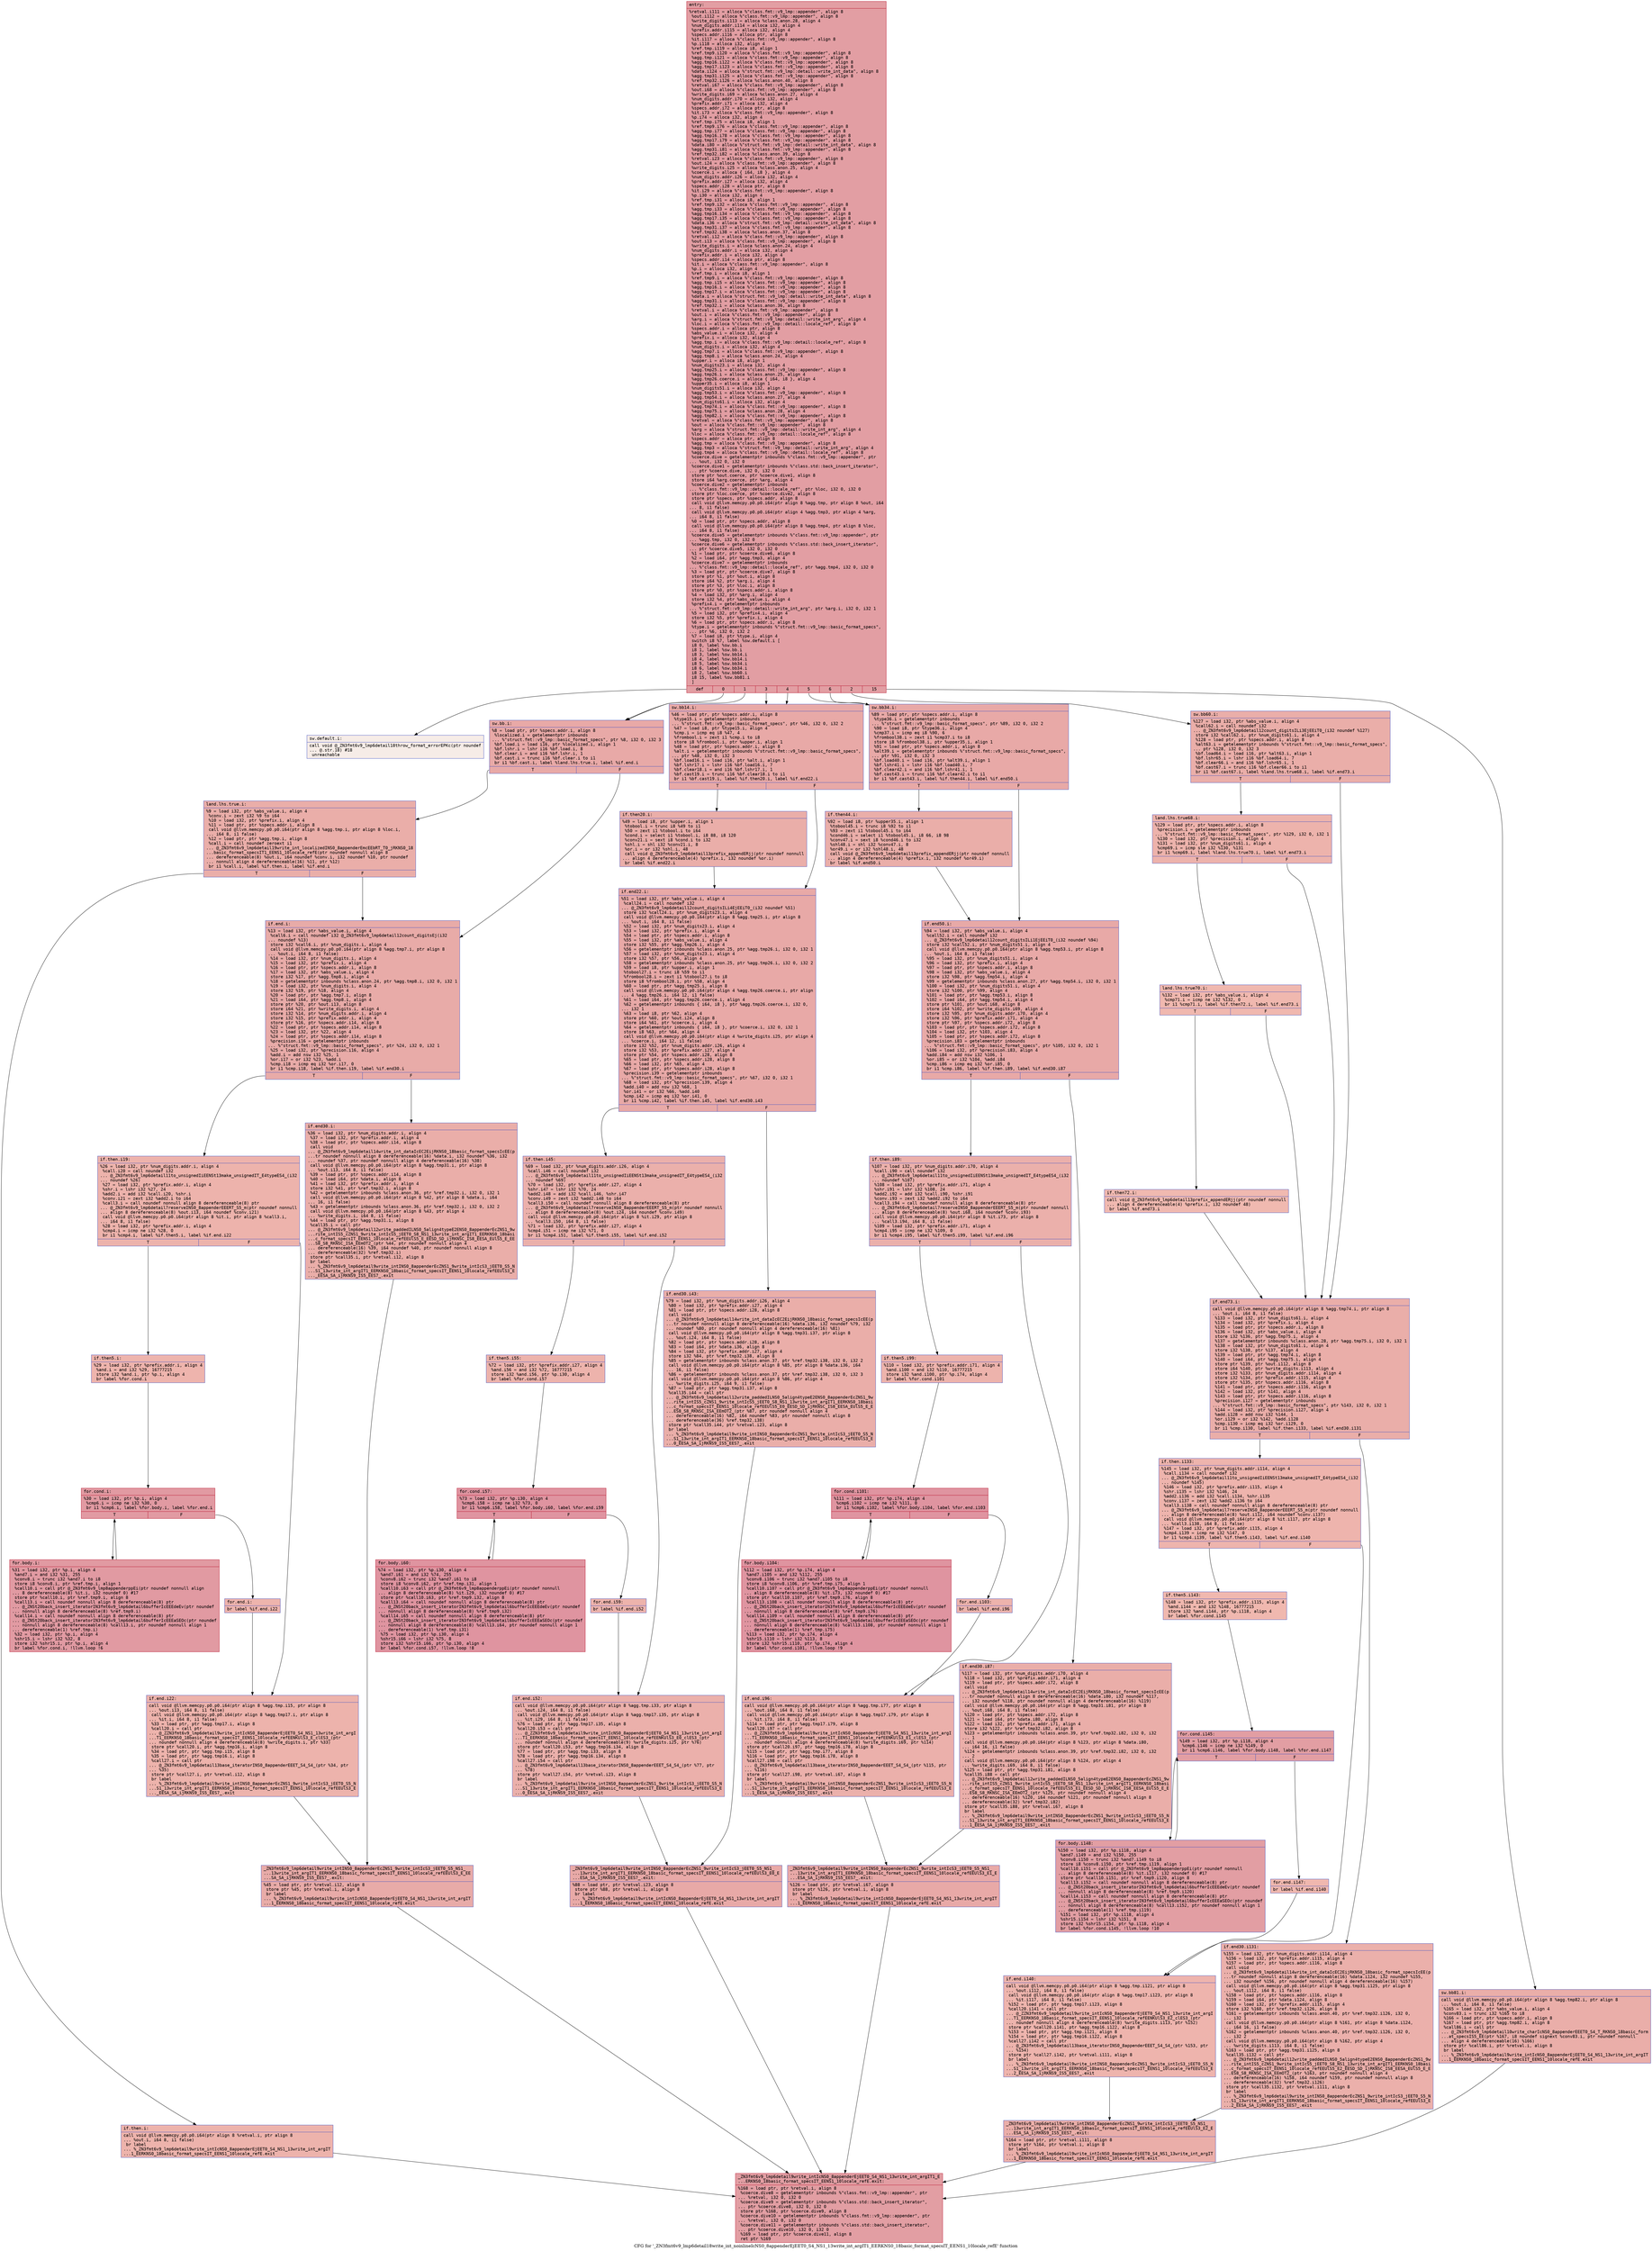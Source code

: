 digraph "CFG for '_ZN3fmt6v9_lmp6detail18write_int_noinlineIcNS0_8appenderEjEET0_S4_NS1_13write_int_argIT1_EERKNS0_18basic_format_specsIT_EENS1_10locale_refE' function" {
	label="CFG for '_ZN3fmt6v9_lmp6detail18write_int_noinlineIcNS0_8appenderEjEET0_S4_NS1_13write_int_argIT1_EERKNS0_18basic_format_specsIT_EENS1_10locale_refE' function";

	Node0x55fec30e3950 [shape=record,color="#b70d28ff", style=filled, fillcolor="#be242e70" fontname="Courier",label="{entry:\l|  %retval.i111 = alloca %\"class.fmt::v9_lmp::appender\", align 8\l  %out.i112 = alloca %\"class.fmt::v9_lmp::appender\", align 8\l  %write_digits.i113 = alloca %class.anon.28, align 4\l  %num_digits.addr.i114 = alloca i32, align 4\l  %prefix.addr.i115 = alloca i32, align 4\l  %specs.addr.i116 = alloca ptr, align 8\l  %it.i117 = alloca %\"class.fmt::v9_lmp::appender\", align 8\l  %p.i118 = alloca i32, align 4\l  %ref.tmp.i119 = alloca i8, align 1\l  %ref.tmp9.i120 = alloca %\"class.fmt::v9_lmp::appender\", align 8\l  %agg.tmp.i121 = alloca %\"class.fmt::v9_lmp::appender\", align 8\l  %agg.tmp16.i122 = alloca %\"class.fmt::v9_lmp::appender\", align 8\l  %agg.tmp17.i123 = alloca %\"class.fmt::v9_lmp::appender\", align 8\l  %data.i124 = alloca %\"struct.fmt::v9_lmp::detail::write_int_data\", align 8\l  %agg.tmp31.i125 = alloca %\"class.fmt::v9_lmp::appender\", align 8\l  %ref.tmp32.i126 = alloca %class.anon.40, align 8\l  %retval.i67 = alloca %\"class.fmt::v9_lmp::appender\", align 8\l  %out.i68 = alloca %\"class.fmt::v9_lmp::appender\", align 8\l  %write_digits.i69 = alloca %class.anon.27, align 4\l  %num_digits.addr.i70 = alloca i32, align 4\l  %prefix.addr.i71 = alloca i32, align 4\l  %specs.addr.i72 = alloca ptr, align 8\l  %it.i73 = alloca %\"class.fmt::v9_lmp::appender\", align 8\l  %p.i74 = alloca i32, align 4\l  %ref.tmp.i75 = alloca i8, align 1\l  %ref.tmp9.i76 = alloca %\"class.fmt::v9_lmp::appender\", align 8\l  %agg.tmp.i77 = alloca %\"class.fmt::v9_lmp::appender\", align 8\l  %agg.tmp16.i78 = alloca %\"class.fmt::v9_lmp::appender\", align 8\l  %agg.tmp17.i79 = alloca %\"class.fmt::v9_lmp::appender\", align 8\l  %data.i80 = alloca %\"struct.fmt::v9_lmp::detail::write_int_data\", align 8\l  %agg.tmp31.i81 = alloca %\"class.fmt::v9_lmp::appender\", align 8\l  %ref.tmp32.i82 = alloca %class.anon.39, align 8\l  %retval.i23 = alloca %\"class.fmt::v9_lmp::appender\", align 8\l  %out.i24 = alloca %\"class.fmt::v9_lmp::appender\", align 8\l  %write_digits.i25 = alloca %class.anon.25, align 4\l  %coerce.i = alloca \{ i64, i8 \}, align 4\l  %num_digits.addr.i26 = alloca i32, align 4\l  %prefix.addr.i27 = alloca i32, align 4\l  %specs.addr.i28 = alloca ptr, align 8\l  %it.i29 = alloca %\"class.fmt::v9_lmp::appender\", align 8\l  %p.i30 = alloca i32, align 4\l  %ref.tmp.i31 = alloca i8, align 1\l  %ref.tmp9.i32 = alloca %\"class.fmt::v9_lmp::appender\", align 8\l  %agg.tmp.i33 = alloca %\"class.fmt::v9_lmp::appender\", align 8\l  %agg.tmp16.i34 = alloca %\"class.fmt::v9_lmp::appender\", align 8\l  %agg.tmp17.i35 = alloca %\"class.fmt::v9_lmp::appender\", align 8\l  %data.i36 = alloca %\"struct.fmt::v9_lmp::detail::write_int_data\", align 8\l  %agg.tmp31.i37 = alloca %\"class.fmt::v9_lmp::appender\", align 8\l  %ref.tmp32.i38 = alloca %class.anon.37, align 8\l  %retval.i12 = alloca %\"class.fmt::v9_lmp::appender\", align 8\l  %out.i13 = alloca %\"class.fmt::v9_lmp::appender\", align 8\l  %write_digits.i = alloca %class.anon.24, align 4\l  %num_digits.addr.i = alloca i32, align 4\l  %prefix.addr.i = alloca i32, align 4\l  %specs.addr.i14 = alloca ptr, align 8\l  %it.i = alloca %\"class.fmt::v9_lmp::appender\", align 8\l  %p.i = alloca i32, align 4\l  %ref.tmp.i = alloca i8, align 1\l  %ref.tmp9.i = alloca %\"class.fmt::v9_lmp::appender\", align 8\l  %agg.tmp.i15 = alloca %\"class.fmt::v9_lmp::appender\", align 8\l  %agg.tmp16.i = alloca %\"class.fmt::v9_lmp::appender\", align 8\l  %agg.tmp17.i = alloca %\"class.fmt::v9_lmp::appender\", align 8\l  %data.i = alloca %\"struct.fmt::v9_lmp::detail::write_int_data\", align 8\l  %agg.tmp31.i = alloca %\"class.fmt::v9_lmp::appender\", align 8\l  %ref.tmp32.i = alloca %class.anon.36, align 8\l  %retval.i = alloca %\"class.fmt::v9_lmp::appender\", align 8\l  %out.i = alloca %\"class.fmt::v9_lmp::appender\", align 8\l  %arg.i = alloca %\"struct.fmt::v9_lmp::detail::write_int_arg\", align 4\l  %loc.i = alloca %\"class.fmt::v9_lmp::detail::locale_ref\", align 8\l  %specs.addr.i = alloca ptr, align 8\l  %abs_value.i = alloca i32, align 4\l  %prefix.i = alloca i32, align 4\l  %agg.tmp.i = alloca %\"class.fmt::v9_lmp::detail::locale_ref\", align 8\l  %num_digits.i = alloca i32, align 4\l  %agg.tmp7.i = alloca %\"class.fmt::v9_lmp::appender\", align 8\l  %agg.tmp8.i = alloca %class.anon.24, align 4\l  %upper.i = alloca i8, align 1\l  %num_digits23.i = alloca i32, align 4\l  %agg.tmp25.i = alloca %\"class.fmt::v9_lmp::appender\", align 8\l  %agg.tmp26.i = alloca %class.anon.25, align 4\l  %agg.tmp26.coerce.i = alloca \{ i64, i8 \}, align 4\l  %upper35.i = alloca i8, align 1\l  %num_digits51.i = alloca i32, align 4\l  %agg.tmp53.i = alloca %\"class.fmt::v9_lmp::appender\", align 8\l  %agg.tmp54.i = alloca %class.anon.27, align 4\l  %num_digits61.i = alloca i32, align 4\l  %agg.tmp74.i = alloca %\"class.fmt::v9_lmp::appender\", align 8\l  %agg.tmp75.i = alloca %class.anon.28, align 4\l  %agg.tmp82.i = alloca %\"class.fmt::v9_lmp::appender\", align 8\l  %retval = alloca %\"class.fmt::v9_lmp::appender\", align 8\l  %out = alloca %\"class.fmt::v9_lmp::appender\", align 8\l  %arg = alloca %\"struct.fmt::v9_lmp::detail::write_int_arg\", align 4\l  %loc = alloca %\"class.fmt::v9_lmp::detail::locale_ref\", align 8\l  %specs.addr = alloca ptr, align 8\l  %agg.tmp = alloca %\"class.fmt::v9_lmp::appender\", align 8\l  %agg.tmp3 = alloca %\"struct.fmt::v9_lmp::detail::write_int_arg\", align 4\l  %agg.tmp4 = alloca %\"class.fmt::v9_lmp::detail::locale_ref\", align 8\l  %coerce.dive = getelementptr inbounds %\"class.fmt::v9_lmp::appender\", ptr\l... %out, i32 0, i32 0\l  %coerce.dive1 = getelementptr inbounds %\"class.std::back_insert_iterator\",\l... ptr %coerce.dive, i32 0, i32 0\l  store ptr %out.coerce, ptr %coerce.dive1, align 8\l  store i64 %arg.coerce, ptr %arg, align 4\l  %coerce.dive2 = getelementptr inbounds\l... %\"class.fmt::v9_lmp::detail::locale_ref\", ptr %loc, i32 0, i32 0\l  store ptr %loc.coerce, ptr %coerce.dive2, align 8\l  store ptr %specs, ptr %specs.addr, align 8\l  call void @llvm.memcpy.p0.p0.i64(ptr align 8 %agg.tmp, ptr align 8 %out, i64\l... 8, i1 false)\l  call void @llvm.memcpy.p0.p0.i64(ptr align 4 %agg.tmp3, ptr align 4 %arg,\l... i64 8, i1 false)\l  %0 = load ptr, ptr %specs.addr, align 8\l  call void @llvm.memcpy.p0.p0.i64(ptr align 8 %agg.tmp4, ptr align 8 %loc,\l... i64 8, i1 false)\l  %coerce.dive5 = getelementptr inbounds %\"class.fmt::v9_lmp::appender\", ptr\l... %agg.tmp, i32 0, i32 0\l  %coerce.dive6 = getelementptr inbounds %\"class.std::back_insert_iterator\",\l... ptr %coerce.dive5, i32 0, i32 0\l  %1 = load ptr, ptr %coerce.dive6, align 8\l  %2 = load i64, ptr %agg.tmp3, align 4\l  %coerce.dive7 = getelementptr inbounds\l... %\"class.fmt::v9_lmp::detail::locale_ref\", ptr %agg.tmp4, i32 0, i32 0\l  %3 = load ptr, ptr %coerce.dive7, align 8\l  store ptr %1, ptr %out.i, align 8\l  store i64 %2, ptr %arg.i, align 4\l  store ptr %3, ptr %loc.i, align 8\l  store ptr %0, ptr %specs.addr.i, align 8\l  %4 = load i32, ptr %arg.i, align 4\l  store i32 %4, ptr %abs_value.i, align 4\l  %prefix4.i = getelementptr inbounds\l... %\"struct.fmt::v9_lmp::detail::write_int_arg\", ptr %arg.i, i32 0, i32 1\l  %5 = load i32, ptr %prefix4.i, align 4\l  store i32 %5, ptr %prefix.i, align 4\l  %6 = load ptr, ptr %specs.addr.i, align 8\l  %type.i = getelementptr inbounds %\"struct.fmt::v9_lmp::basic_format_specs\",\l... ptr %6, i32 0, i32 2\l  %7 = load i8, ptr %type.i, align 4\l  switch i8 %7, label %sw.default.i [\l    i8 0, label %sw.bb.i\l    i8 1, label %sw.bb.i\l    i8 3, label %sw.bb14.i\l    i8 4, label %sw.bb14.i\l    i8 5, label %sw.bb34.i\l    i8 6, label %sw.bb34.i\l    i8 2, label %sw.bb60.i\l    i8 15, label %sw.bb81.i\l  ]\l|{<s0>def|<s1>0|<s2>1|<s3>3|<s4>4|<s5>5|<s6>6|<s7>2|<s8>15}}"];
	Node0x55fec30e3950:s0 -> Node0x55fec30e99a0[tooltip="entry -> sw.default.i\nProbability 0.00%" ];
	Node0x55fec30e3950:s1 -> Node0x55fec30e9a20[tooltip="entry -> sw.bb.i\nProbability 25.00%" ];
	Node0x55fec30e3950:s2 -> Node0x55fec30e9a20[tooltip="entry -> sw.bb.i\nProbability 25.00%" ];
	Node0x55fec30e3950:s3 -> Node0x55fec30e9a70[tooltip="entry -> sw.bb14.i\nProbability 25.00%" ];
	Node0x55fec30e3950:s4 -> Node0x55fec30e9a70[tooltip="entry -> sw.bb14.i\nProbability 25.00%" ];
	Node0x55fec30e3950:s5 -> Node0x55fec30e9af0[tooltip="entry -> sw.bb34.i\nProbability 25.00%" ];
	Node0x55fec30e3950:s6 -> Node0x55fec30e9af0[tooltip="entry -> sw.bb34.i\nProbability 25.00%" ];
	Node0x55fec30e3950:s7 -> Node0x55fec30e9bd0[tooltip="entry -> sw.bb60.i\nProbability 12.50%" ];
	Node0x55fec30e3950:s8 -> Node0x55fec30e9cb0[tooltip="entry -> sw.bb81.i\nProbability 12.50%" ];
	Node0x55fec30e9a20 [shape=record,color="#3d50c3ff", style=filled, fillcolor="#ca3b3770" fontname="Courier",label="{sw.bb.i:\l|  %8 = load ptr, ptr %specs.addr.i, align 8\l  %localized.i = getelementptr inbounds\l... %\"struct.fmt::v9_lmp::basic_format_specs\", ptr %8, i32 0, i32 3\l  %bf.load.i = load i16, ptr %localized.i, align 1\l  %bf.lshr.i = lshr i16 %bf.load.i, 8\l  %bf.clear.i = and i16 %bf.lshr.i, 1\l  %bf.cast.i = trunc i16 %bf.clear.i to i1\l  br i1 %bf.cast.i, label %land.lhs.true.i, label %if.end.i\l|{<s0>T|<s1>F}}"];
	Node0x55fec30e9a20:s0 -> Node0x55fec30ea4b0[tooltip="sw.bb.i -> land.lhs.true.i\nProbability 50.00%" ];
	Node0x55fec30e9a20:s1 -> Node0x55fec30ea530[tooltip="sw.bb.i -> if.end.i\nProbability 50.00%" ];
	Node0x55fec30ea4b0 [shape=record,color="#3d50c3ff", style=filled, fillcolor="#d0473d70" fontname="Courier",label="{land.lhs.true.i:\l|  %9 = load i32, ptr %abs_value.i, align 4\l  %conv.i = zext i32 %9 to i64\l  %10 = load i32, ptr %prefix.i, align 4\l  %11 = load ptr, ptr %specs.addr.i, align 8\l  call void @llvm.memcpy.p0.p0.i64(ptr align 8 %agg.tmp.i, ptr align 8 %loc.i,\l... i64 8, i1 false)\l  %12 = load ptr, ptr %agg.tmp.i, align 8\l  %call.i = call noundef zeroext i1\l... @_ZN3fmt6v9_lmp6detail19write_int_localizedINS0_8appenderEmcEEbRT_T0_jRKNS0_18\l...basic_format_specsIT1_EENS1_10locale_refE(ptr noundef nonnull align 8\l... dereferenceable(8) %out.i, i64 noundef %conv.i, i32 noundef %10, ptr noundef\l... nonnull align 4 dereferenceable(16) %11, ptr %12)\l  br i1 %call.i, label %if.then.i, label %if.end.i\l|{<s0>T|<s1>F}}"];
	Node0x55fec30ea4b0:s0 -> Node0x55fec30eae30[tooltip="land.lhs.true.i -> if.then.i\nProbability 50.00%" ];
	Node0x55fec30ea4b0:s1 -> Node0x55fec30ea530[tooltip="land.lhs.true.i -> if.end.i\nProbability 50.00%" ];
	Node0x55fec30eae30 [shape=record,color="#3d50c3ff", style=filled, fillcolor="#d6524470" fontname="Courier",label="{if.then.i:\l|  call void @llvm.memcpy.p0.p0.i64(ptr align 8 %retval.i, ptr align 8\l... %out.i, i64 8, i1 false)\l  br label\l... %_ZN3fmt6v9_lmp6detail9write_intIcNS0_8appenderEjEET0_S4_NS1_13write_int_argIT\l...1_EERKNS0_18basic_format_specsIT_EENS1_10locale_refE.exit\l}"];
	Node0x55fec30eae30 -> Node0x55fec30eb1c0[tooltip="if.then.i -> _ZN3fmt6v9_lmp6detail9write_intIcNS0_8appenderEjEET0_S4_NS1_13write_int_argIT1_EERKNS0_18basic_format_specsIT_EENS1_10locale_refE.exit\nProbability 100.00%" ];
	Node0x55fec30ea530 [shape=record,color="#3d50c3ff", style=filled, fillcolor="#cc403a70" fontname="Courier",label="{if.end.i:\l|  %13 = load i32, ptr %abs_value.i, align 4\l  %call6.i = call noundef i32 @_ZN3fmt6v9_lmp6detail12count_digitsEj(i32\l... noundef %13)\l  store i32 %call6.i, ptr %num_digits.i, align 4\l  call void @llvm.memcpy.p0.p0.i64(ptr align 8 %agg.tmp7.i, ptr align 8\l... %out.i, i64 8, i1 false)\l  %14 = load i32, ptr %num_digits.i, align 4\l  %15 = load i32, ptr %prefix.i, align 4\l  %16 = load ptr, ptr %specs.addr.i, align 8\l  %17 = load i32, ptr %abs_value.i, align 4\l  store i32 %17, ptr %agg.tmp8.i, align 4\l  %18 = getelementptr inbounds %class.anon.24, ptr %agg.tmp8.i, i32 0, i32 1\l  %19 = load i32, ptr %num_digits.i, align 4\l  store i32 %19, ptr %18, align 4\l  %20 = load ptr, ptr %agg.tmp7.i, align 8\l  %21 = load i64, ptr %agg.tmp8.i, align 4\l  store ptr %20, ptr %out.i13, align 8\l  store i64 %21, ptr %write_digits.i, align 4\l  store i32 %14, ptr %num_digits.addr.i, align 4\l  store i32 %15, ptr %prefix.addr.i, align 4\l  store ptr %16, ptr %specs.addr.i14, align 8\l  %22 = load ptr, ptr %specs.addr.i14, align 8\l  %23 = load i32, ptr %22, align 4\l  %24 = load ptr, ptr %specs.addr.i14, align 8\l  %precision.i16 = getelementptr inbounds\l... %\"struct.fmt::v9_lmp::basic_format_specs\", ptr %24, i32 0, i32 1\l  %25 = load i32, ptr %precision.i16, align 4\l  %add.i = add nsw i32 %25, 1\l  %or.i17 = or i32 %23, %add.i\l  %cmp.i18 = icmp eq i32 %or.i17, 0\l  br i1 %cmp.i18, label %if.then.i19, label %if.end30.i\l|{<s0>T|<s1>F}}"];
	Node0x55fec30ea530:s0 -> Node0x55fec30ec350[tooltip="if.end.i -> if.then.i19\nProbability 37.50%" ];
	Node0x55fec30ea530:s1 -> Node0x55fec30ec3a0[tooltip="if.end.i -> if.end30.i\nProbability 62.50%" ];
	Node0x55fec30ec350 [shape=record,color="#3d50c3ff", style=filled, fillcolor="#d6524470" fontname="Courier",label="{if.then.i19:\l|  %26 = load i32, ptr %num_digits.addr.i, align 4\l  %call.i20 = call noundef i32\l... @_ZN3fmt6v9_lmp6detail11to_unsignedIiEENSt13make_unsignedIT_E4typeES4_(i32\l... noundef %26)\l  %27 = load i32, ptr %prefix.addr.i, align 4\l  %shr.i = lshr i32 %27, 24\l  %add2.i = add i32 %call.i20, %shr.i\l  %conv.i21 = zext i32 %add2.i to i64\l  %call3.i = call noundef nonnull align 8 dereferenceable(8) ptr\l... @_ZN3fmt6v9_lmp6detail7reserveINS0_8appenderEEERT_S5_m(ptr noundef nonnull\l... align 8 dereferenceable(8) %out.i13, i64 noundef %conv.i21)\l  call void @llvm.memcpy.p0.p0.i64(ptr align 8 %it.i, ptr align 8 %call3.i,\l... i64 8, i1 false)\l  %28 = load i32, ptr %prefix.addr.i, align 4\l  %cmp4.i = icmp ne i32 %28, 0\l  br i1 %cmp4.i, label %if.then5.i, label %if.end.i22\l|{<s0>T|<s1>F}}"];
	Node0x55fec30ec350:s0 -> Node0x55fec30ecdb0[tooltip="if.then.i19 -> if.then5.i\nProbability 62.50%" ];
	Node0x55fec30ec350:s1 -> Node0x55fec30ece00[tooltip="if.then.i19 -> if.end.i22\nProbability 37.50%" ];
	Node0x55fec30ecdb0 [shape=record,color="#3d50c3ff", style=filled, fillcolor="#d8564670" fontname="Courier",label="{if.then5.i:\l|  %29 = load i32, ptr %prefix.addr.i, align 4\l  %and.i = and i32 %29, 16777215\l  store i32 %and.i, ptr %p.i, align 4\l  br label %for.cond.i\l}"];
	Node0x55fec30ecdb0 -> Node0x55fec30ed140[tooltip="if.then5.i -> for.cond.i\nProbability 100.00%" ];
	Node0x55fec30ed140 [shape=record,color="#b70d28ff", style=filled, fillcolor="#bb1b2c70" fontname="Courier",label="{for.cond.i:\l|  %30 = load i32, ptr %p.i, align 4\l  %cmp6.i = icmp ne i32 %30, 0\l  br i1 %cmp6.i, label %for.body.i, label %for.end.i\l|{<s0>T|<s1>F}}"];
	Node0x55fec30ed140:s0 -> Node0x55fec30ed360[tooltip="for.cond.i -> for.body.i\nProbability 96.88%" ];
	Node0x55fec30ed140:s1 -> Node0x55fec30ed3e0[tooltip="for.cond.i -> for.end.i\nProbability 3.12%" ];
	Node0x55fec30ed360 [shape=record,color="#b70d28ff", style=filled, fillcolor="#bb1b2c70" fontname="Courier",label="{for.body.i:\l|  %31 = load i32, ptr %p.i, align 4\l  %and7.i = and i32 %31, 255\l  %conv8.i = trunc i32 %and7.i to i8\l  store i8 %conv8.i, ptr %ref.tmp.i, align 1\l  %call10.i = call ptr @_ZN3fmt6v9_lmp8appenderppEi(ptr noundef nonnull align\l... 8 dereferenceable(8) %it.i, i32 noundef 0) #17\l  store ptr %call10.i, ptr %ref.tmp9.i, align 8\l  %call13.i = call noundef nonnull align 8 dereferenceable(8) ptr\l... @_ZNSt20back_insert_iteratorIN3fmt6v9_lmp6detail6bufferIcEEEdeEv(ptr noundef\l... nonnull align 8 dereferenceable(8) %ref.tmp9.i)\l  %call14.i = call noundef nonnull align 8 dereferenceable(8) ptr\l... @_ZNSt20back_insert_iteratorIN3fmt6v9_lmp6detail6bufferIcEEEaSEOc(ptr noundef\l... nonnull align 8 dereferenceable(8) %call13.i, ptr noundef nonnull align 1\l... dereferenceable(1) %ref.tmp.i)\l  %32 = load i32, ptr %p.i, align 4\l  %shr15.i = lshr i32 %32, 8\l  store i32 %shr15.i, ptr %p.i, align 4\l  br label %for.cond.i, !llvm.loop !6\l}"];
	Node0x55fec30ed360 -> Node0x55fec30ed140[tooltip="for.body.i -> for.cond.i\nProbability 100.00%" ];
	Node0x55fec30ed3e0 [shape=record,color="#3d50c3ff", style=filled, fillcolor="#d8564670" fontname="Courier",label="{for.end.i:\l|  br label %if.end.i22\l}"];
	Node0x55fec30ed3e0 -> Node0x55fec30ece00[tooltip="for.end.i -> if.end.i22\nProbability 100.00%" ];
	Node0x55fec30ece00 [shape=record,color="#3d50c3ff", style=filled, fillcolor="#d6524470" fontname="Courier",label="{if.end.i22:\l|  call void @llvm.memcpy.p0.p0.i64(ptr align 8 %agg.tmp.i15, ptr align 8\l... %out.i13, i64 8, i1 false)\l  call void @llvm.memcpy.p0.p0.i64(ptr align 8 %agg.tmp17.i, ptr align 8\l... %it.i, i64 8, i1 false)\l  %33 = load ptr, ptr %agg.tmp17.i, align 8\l  %call20.i = call ptr\l... @_ZZN3fmt6v9_lmp6detail9write_intIcNS0_8appenderEjEET0_S4_NS1_13write_int_argI\l...T1_EERKNS0_18basic_format_specsIT_EENS1_10locale_refEENKUlS3_E_clES3_(ptr\l... noundef nonnull align 4 dereferenceable(8) %write_digits.i, ptr %33)\l  store ptr %call20.i, ptr %agg.tmp16.i, align 8\l  %34 = load ptr, ptr %agg.tmp.i15, align 8\l  %35 = load ptr, ptr %agg.tmp16.i, align 8\l  %call27.i = call ptr\l... @_ZN3fmt6v9_lmp6detail13base_iteratorINS0_8appenderEEET_S4_S4_(ptr %34, ptr\l... %35)\l  store ptr %call27.i, ptr %retval.i12, align 8\l  br label\l... %_ZN3fmt6v9_lmp6detail9write_intINS0_8appenderEcZNS1_9write_intIcS3_jEET0_S5_N\l...S1_13write_int_argIT1_EERKNS0_18basic_format_specsIT_EENS1_10locale_refEEUlS3_E\l..._EESA_SA_ijRKNS9_IS5_EES7_.exit\l}"];
	Node0x55fec30ece00 -> Node0x55fec30ee700[tooltip="if.end.i22 -> _ZN3fmt6v9_lmp6detail9write_intINS0_8appenderEcZNS1_9write_intIcS3_jEET0_S5_NS1_13write_int_argIT1_EERKNS0_18basic_format_specsIT_EENS1_10locale_refEEUlS3_E_EESA_SA_ijRKNS9_IS5_EES7_.exit\nProbability 100.00%" ];
	Node0x55fec30ec3a0 [shape=record,color="#3d50c3ff", style=filled, fillcolor="#d0473d70" fontname="Courier",label="{if.end30.i:\l|  %36 = load i32, ptr %num_digits.addr.i, align 4\l  %37 = load i32, ptr %prefix.addr.i, align 4\l  %38 = load ptr, ptr %specs.addr.i14, align 8\l  call void\l... @_ZN3fmt6v9_lmp6detail14write_int_dataIcEC2EijRKNS0_18basic_format_specsIcEE(p\l...tr noundef nonnull align 8 dereferenceable(16) %data.i, i32 noundef %36, i32\l... noundef %37, ptr noundef nonnull align 4 dereferenceable(16) %38)\l  call void @llvm.memcpy.p0.p0.i64(ptr align 8 %agg.tmp31.i, ptr align 8\l... %out.i13, i64 8, i1 false)\l  %39 = load ptr, ptr %specs.addr.i14, align 8\l  %40 = load i64, ptr %data.i, align 8\l  %41 = load i32, ptr %prefix.addr.i, align 4\l  store i32 %41, ptr %ref.tmp32.i, align 8\l  %42 = getelementptr inbounds %class.anon.36, ptr %ref.tmp32.i, i32 0, i32 1\l  call void @llvm.memcpy.p0.p0.i64(ptr align 8 %42, ptr align 8 %data.i, i64\l... 16, i1 false)\l  %43 = getelementptr inbounds %class.anon.36, ptr %ref.tmp32.i, i32 0, i32 2\l  call void @llvm.memcpy.p0.p0.i64(ptr align 8 %43, ptr align 4\l... %write_digits.i, i64 8, i1 false)\l  %44 = load ptr, ptr %agg.tmp31.i, align 8\l  %call35.i = call ptr\l... @_ZN3fmt6v9_lmp6detail12write_paddedILNS0_5align4typeE2ENS0_8appenderEcZNS1_9w\l...rite_intIS5_cZNS1_9write_intIcS5_jEET0_S8_NS1_13write_int_argIT1_EERKNS0_18basi\l...c_format_specsIT_EENS1_10locale_refEEUlS5_E_EESD_SD_ijRKNSC_IS8_EESA_EUlS5_E_EE\l...S8_S8_RKNSC_ISA_EEmOT2_(ptr %44, ptr noundef nonnull align 4\l... dereferenceable(16) %39, i64 noundef %40, ptr noundef nonnull align 8\l... dereferenceable(32) %ref.tmp32.i)\l  store ptr %call35.i, ptr %retval.i12, align 8\l  br label\l... %_ZN3fmt6v9_lmp6detail9write_intINS0_8appenderEcZNS1_9write_intIcS3_jEET0_S5_N\l...S1_13write_int_argIT1_EERKNS0_18basic_format_specsIT_EENS1_10locale_refEEUlS3_E\l..._EESA_SA_ijRKNS9_IS5_EES7_.exit\l}"];
	Node0x55fec30ec3a0 -> Node0x55fec30ee700[tooltip="if.end30.i -> _ZN3fmt6v9_lmp6detail9write_intINS0_8appenderEcZNS1_9write_intIcS3_jEET0_S5_NS1_13write_int_argIT1_EERKNS0_18basic_format_specsIT_EENS1_10locale_refEEUlS3_E_EESA_SA_ijRKNS9_IS5_EES7_.exit\nProbability 100.00%" ];
	Node0x55fec30ee700 [shape=record,color="#3d50c3ff", style=filled, fillcolor="#cc403a70" fontname="Courier",label="{_ZN3fmt6v9_lmp6detail9write_intINS0_8appenderEcZNS1_9write_intIcS3_jEET0_S5_NS1_\l...13write_int_argIT1_EERKNS0_18basic_format_specsIT_EENS1_10locale_refEEUlS3_E_EE\l...SA_SA_ijRKNS9_IS5_EES7_.exit:\l|  %45 = load ptr, ptr %retval.i12, align 8\l  store ptr %45, ptr %retval.i, align 8\l  br label\l... %_ZN3fmt6v9_lmp6detail9write_intIcNS0_8appenderEjEET0_S4_NS1_13write_int_argIT\l...1_EERKNS0_18basic_format_specsIT_EENS1_10locale_refE.exit\l}"];
	Node0x55fec30ee700 -> Node0x55fec30eb1c0[tooltip="_ZN3fmt6v9_lmp6detail9write_intINS0_8appenderEcZNS1_9write_intIcS3_jEET0_S5_NS1_13write_int_argIT1_EERKNS0_18basic_format_specsIT_EENS1_10locale_refEEUlS3_E_EESA_SA_ijRKNS9_IS5_EES7_.exit -> _ZN3fmt6v9_lmp6detail9write_intIcNS0_8appenderEjEET0_S4_NS1_13write_int_argIT1_EERKNS0_18basic_format_specsIT_EENS1_10locale_refE.exit\nProbability 100.00%" ];
	Node0x55fec30e9a70 [shape=record,color="#3d50c3ff", style=filled, fillcolor="#ca3b3770" fontname="Courier",label="{sw.bb14.i:\l|  %46 = load ptr, ptr %specs.addr.i, align 8\l  %type15.i = getelementptr inbounds\l... %\"struct.fmt::v9_lmp::basic_format_specs\", ptr %46, i32 0, i32 2\l  %47 = load i8, ptr %type15.i, align 4\l  %cmp.i = icmp eq i8 %47, 4\l  %frombool.i = zext i1 %cmp.i to i8\l  store i8 %frombool.i, ptr %upper.i, align 1\l  %48 = load ptr, ptr %specs.addr.i, align 8\l  %alt.i = getelementptr inbounds %\"struct.fmt::v9_lmp::basic_format_specs\",\l... ptr %48, i32 0, i32 3\l  %bf.load16.i = load i16, ptr %alt.i, align 1\l  %bf.lshr17.i = lshr i16 %bf.load16.i, 7\l  %bf.clear18.i = and i16 %bf.lshr17.i, 1\l  %bf.cast19.i = trunc i16 %bf.clear18.i to i1\l  br i1 %bf.cast19.i, label %if.then20.i, label %if.end22.i\l|{<s0>T|<s1>F}}"];
	Node0x55fec30e9a70:s0 -> Node0x55fec30f15e0[tooltip="sw.bb14.i -> if.then20.i\nProbability 50.00%" ];
	Node0x55fec30e9a70:s1 -> Node0x55fec30f1660[tooltip="sw.bb14.i -> if.end22.i\nProbability 50.00%" ];
	Node0x55fec30f15e0 [shape=record,color="#3d50c3ff", style=filled, fillcolor="#d0473d70" fontname="Courier",label="{if.then20.i:\l|  %49 = load i8, ptr %upper.i, align 1\l  %tobool.i = trunc i8 %49 to i1\l  %50 = zext i1 %tobool.i to i64\l  %cond.i = select i1 %tobool.i, i8 88, i8 120\l  %conv21.i = sext i8 %cond.i to i32\l  %shl.i = shl i32 %conv21.i, 8\l  %or.i = or i32 %shl.i, 48\l  call void @_ZN3fmt6v9_lmp6detail13prefix_appendERjj(ptr noundef nonnull\l... align 4 dereferenceable(4) %prefix.i, i32 noundef %or.i)\l  br label %if.end22.i\l}"];
	Node0x55fec30f15e0 -> Node0x55fec30f1660[tooltip="if.then20.i -> if.end22.i\nProbability 100.00%" ];
	Node0x55fec30f1660 [shape=record,color="#3d50c3ff", style=filled, fillcolor="#ca3b3770" fontname="Courier",label="{if.end22.i:\l|  %51 = load i32, ptr %abs_value.i, align 4\l  %call24.i = call noundef i32\l... @_ZN3fmt6v9_lmp6detail12count_digitsILi4EjEEiT0_(i32 noundef %51)\l  store i32 %call24.i, ptr %num_digits23.i, align 4\l  call void @llvm.memcpy.p0.p0.i64(ptr align 8 %agg.tmp25.i, ptr align 8\l... %out.i, i64 8, i1 false)\l  %52 = load i32, ptr %num_digits23.i, align 4\l  %53 = load i32, ptr %prefix.i, align 4\l  %54 = load ptr, ptr %specs.addr.i, align 8\l  %55 = load i32, ptr %abs_value.i, align 4\l  store i32 %55, ptr %agg.tmp26.i, align 4\l  %56 = getelementptr inbounds %class.anon.25, ptr %agg.tmp26.i, i32 0, i32 1\l  %57 = load i32, ptr %num_digits23.i, align 4\l  store i32 %57, ptr %56, align 4\l  %58 = getelementptr inbounds %class.anon.25, ptr %agg.tmp26.i, i32 0, i32 2\l  %59 = load i8, ptr %upper.i, align 1\l  %tobool27.i = trunc i8 %59 to i1\l  %frombool28.i = zext i1 %tobool27.i to i8\l  store i8 %frombool28.i, ptr %58, align 4\l  %60 = load ptr, ptr %agg.tmp25.i, align 8\l  call void @llvm.memcpy.p0.p0.i64(ptr align 4 %agg.tmp26.coerce.i, ptr align\l... 4 %agg.tmp26.i, i64 12, i1 false)\l  %61 = load i64, ptr %agg.tmp26.coerce.i, align 4\l  %62 = getelementptr inbounds \{ i64, i8 \}, ptr %agg.tmp26.coerce.i, i32 0,\l... i32 1\l  %63 = load i8, ptr %62, align 4\l  store ptr %60, ptr %out.i24, align 8\l  store i64 %61, ptr %coerce.i, align 4\l  %64 = getelementptr inbounds \{ i64, i8 \}, ptr %coerce.i, i32 0, i32 1\l  store i8 %63, ptr %64, align 4\l  call void @llvm.memcpy.p0.p0.i64(ptr align 4 %write_digits.i25, ptr align 4\l... %coerce.i, i64 12, i1 false)\l  store i32 %52, ptr %num_digits.addr.i26, align 4\l  store i32 %53, ptr %prefix.addr.i27, align 4\l  store ptr %54, ptr %specs.addr.i28, align 8\l  %65 = load ptr, ptr %specs.addr.i28, align 8\l  %66 = load i32, ptr %65, align 4\l  %67 = load ptr, ptr %specs.addr.i28, align 8\l  %precision.i39 = getelementptr inbounds\l... %\"struct.fmt::v9_lmp::basic_format_specs\", ptr %67, i32 0, i32 1\l  %68 = load i32, ptr %precision.i39, align 4\l  %add.i40 = add nsw i32 %68, 1\l  %or.i41 = or i32 %66, %add.i40\l  %cmp.i42 = icmp eq i32 %or.i41, 0\l  br i1 %cmp.i42, label %if.then.i45, label %if.end30.i43\l|{<s0>T|<s1>F}}"];
	Node0x55fec30f1660:s0 -> Node0x55fec30f39b0[tooltip="if.end22.i -> if.then.i45\nProbability 37.50%" ];
	Node0x55fec30f1660:s1 -> Node0x55fec30f3a60[tooltip="if.end22.i -> if.end30.i43\nProbability 62.50%" ];
	Node0x55fec30f39b0 [shape=record,color="#3d50c3ff", style=filled, fillcolor="#d24b4070" fontname="Courier",label="{if.then.i45:\l|  %69 = load i32, ptr %num_digits.addr.i26, align 4\l  %call.i46 = call noundef i32\l... @_ZN3fmt6v9_lmp6detail11to_unsignedIiEENSt13make_unsignedIT_E4typeES4_(i32\l... noundef %69)\l  %70 = load i32, ptr %prefix.addr.i27, align 4\l  %shr.i47 = lshr i32 %70, 24\l  %add2.i48 = add i32 %call.i46, %shr.i47\l  %conv.i49 = zext i32 %add2.i48 to i64\l  %call3.i50 = call noundef nonnull align 8 dereferenceable(8) ptr\l... @_ZN3fmt6v9_lmp6detail7reserveINS0_8appenderEEERT_S5_m(ptr noundef nonnull\l... align 8 dereferenceable(8) %out.i24, i64 noundef %conv.i49)\l  call void @llvm.memcpy.p0.p0.i64(ptr align 8 %it.i29, ptr align 8\l... %call3.i50, i64 8, i1 false)\l  %71 = load i32, ptr %prefix.addr.i27, align 4\l  %cmp4.i51 = icmp ne i32 %71, 0\l  br i1 %cmp4.i51, label %if.then5.i55, label %if.end.i52\l|{<s0>T|<s1>F}}"];
	Node0x55fec30f39b0:s0 -> Node0x55fec30f4470[tooltip="if.then.i45 -> if.then5.i55\nProbability 62.50%" ];
	Node0x55fec30f39b0:s1 -> Node0x55fec30f44c0[tooltip="if.then.i45 -> if.end.i52\nProbability 37.50%" ];
	Node0x55fec30f4470 [shape=record,color="#3d50c3ff", style=filled, fillcolor="#d6524470" fontname="Courier",label="{if.then5.i55:\l|  %72 = load i32, ptr %prefix.addr.i27, align 4\l  %and.i56 = and i32 %72, 16777215\l  store i32 %and.i56, ptr %p.i30, align 4\l  br label %for.cond.i57\l}"];
	Node0x55fec30f4470 -> Node0x55fec30f4830[tooltip="if.then5.i55 -> for.cond.i57\nProbability 100.00%" ];
	Node0x55fec30f4830 [shape=record,color="#b70d28ff", style=filled, fillcolor="#b70d2870" fontname="Courier",label="{for.cond.i57:\l|  %73 = load i32, ptr %p.i30, align 4\l  %cmp6.i58 = icmp ne i32 %73, 0\l  br i1 %cmp6.i58, label %for.body.i60, label %for.end.i59\l|{<s0>T|<s1>F}}"];
	Node0x55fec30f4830:s0 -> Node0x55fec30f4a30[tooltip="for.cond.i57 -> for.body.i60\nProbability 96.88%" ];
	Node0x55fec30f4830:s1 -> Node0x55fec30e7c70[tooltip="for.cond.i57 -> for.end.i59\nProbability 3.12%" ];
	Node0x55fec30f4a30 [shape=record,color="#b70d28ff", style=filled, fillcolor="#b70d2870" fontname="Courier",label="{for.body.i60:\l|  %74 = load i32, ptr %p.i30, align 4\l  %and7.i61 = and i32 %74, 255\l  %conv8.i62 = trunc i32 %and7.i61 to i8\l  store i8 %conv8.i62, ptr %ref.tmp.i31, align 1\l  %call10.i63 = call ptr @_ZN3fmt6v9_lmp8appenderppEi(ptr noundef nonnull\l... align 8 dereferenceable(8) %it.i29, i32 noundef 0) #17\l  store ptr %call10.i63, ptr %ref.tmp9.i32, align 8\l  %call13.i64 = call noundef nonnull align 8 dereferenceable(8) ptr\l... @_ZNSt20back_insert_iteratorIN3fmt6v9_lmp6detail6bufferIcEEEdeEv(ptr noundef\l... nonnull align 8 dereferenceable(8) %ref.tmp9.i32)\l  %call14.i65 = call noundef nonnull align 8 dereferenceable(8) ptr\l... @_ZNSt20back_insert_iteratorIN3fmt6v9_lmp6detail6bufferIcEEEaSEOc(ptr noundef\l... nonnull align 8 dereferenceable(8) %call13.i64, ptr noundef nonnull align 1\l... dereferenceable(1) %ref.tmp.i31)\l  %75 = load i32, ptr %p.i30, align 4\l  %shr15.i66 = lshr i32 %75, 8\l  store i32 %shr15.i66, ptr %p.i30, align 4\l  br label %for.cond.i57, !llvm.loop !8\l}"];
	Node0x55fec30f4a30 -> Node0x55fec30f4830[tooltip="for.body.i60 -> for.cond.i57\nProbability 100.00%" ];
	Node0x55fec30e7c70 [shape=record,color="#3d50c3ff", style=filled, fillcolor="#d6524470" fontname="Courier",label="{for.end.i59:\l|  br label %if.end.i52\l}"];
	Node0x55fec30e7c70 -> Node0x55fec30f44c0[tooltip="for.end.i59 -> if.end.i52\nProbability 100.00%" ];
	Node0x55fec30f44c0 [shape=record,color="#3d50c3ff", style=filled, fillcolor="#d24b4070" fontname="Courier",label="{if.end.i52:\l|  call void @llvm.memcpy.p0.p0.i64(ptr align 8 %agg.tmp.i33, ptr align 8\l... %out.i24, i64 8, i1 false)\l  call void @llvm.memcpy.p0.p0.i64(ptr align 8 %agg.tmp17.i35, ptr align 8\l... %it.i29, i64 8, i1 false)\l  %76 = load ptr, ptr %agg.tmp17.i35, align 8\l  %call20.i53 = call ptr\l... @_ZZN3fmt6v9_lmp6detail9write_intIcNS0_8appenderEjEET0_S4_NS1_13write_int_argI\l...T1_EERKNS0_18basic_format_specsIT_EENS1_10locale_refEENKUlS3_E0_clES3_(ptr\l... noundef nonnull align 4 dereferenceable(9) %write_digits.i25, ptr %76)\l  store ptr %call20.i53, ptr %agg.tmp16.i34, align 8\l  %77 = load ptr, ptr %agg.tmp.i33, align 8\l  %78 = load ptr, ptr %agg.tmp16.i34, align 8\l  %call27.i54 = call ptr\l... @_ZN3fmt6v9_lmp6detail13base_iteratorINS0_8appenderEEET_S4_S4_(ptr %77, ptr\l... %78)\l  store ptr %call27.i54, ptr %retval.i23, align 8\l  br label\l... %_ZN3fmt6v9_lmp6detail9write_intINS0_8appenderEcZNS1_9write_intIcS3_jEET0_S5_N\l...S1_13write_int_argIT1_EERKNS0_18basic_format_specsIT_EENS1_10locale_refEEUlS3_E\l...0_EESA_SA_ijRKNS9_IS5_EES7_.exit\l}"];
	Node0x55fec30f44c0 -> Node0x55fec30f6a40[tooltip="if.end.i52 -> _ZN3fmt6v9_lmp6detail9write_intINS0_8appenderEcZNS1_9write_intIcS3_jEET0_S5_NS1_13write_int_argIT1_EERKNS0_18basic_format_specsIT_EENS1_10locale_refEEUlS3_E0_EESA_SA_ijRKNS9_IS5_EES7_.exit\nProbability 100.00%" ];
	Node0x55fec30f3a60 [shape=record,color="#3d50c3ff", style=filled, fillcolor="#d0473d70" fontname="Courier",label="{if.end30.i43:\l|  %79 = load i32, ptr %num_digits.addr.i26, align 4\l  %80 = load i32, ptr %prefix.addr.i27, align 4\l  %81 = load ptr, ptr %specs.addr.i28, align 8\l  call void\l... @_ZN3fmt6v9_lmp6detail14write_int_dataIcEC2EijRKNS0_18basic_format_specsIcEE(p\l...tr noundef nonnull align 8 dereferenceable(16) %data.i36, i32 noundef %79, i32\l... noundef %80, ptr noundef nonnull align 4 dereferenceable(16) %81)\l  call void @llvm.memcpy.p0.p0.i64(ptr align 8 %agg.tmp31.i37, ptr align 8\l... %out.i24, i64 8, i1 false)\l  %82 = load ptr, ptr %specs.addr.i28, align 8\l  %83 = load i64, ptr %data.i36, align 8\l  %84 = load i32, ptr %prefix.addr.i27, align 4\l  store i32 %84, ptr %ref.tmp32.i38, align 8\l  %85 = getelementptr inbounds %class.anon.37, ptr %ref.tmp32.i38, i32 0, i32 2\l  call void @llvm.memcpy.p0.p0.i64(ptr align 8 %85, ptr align 8 %data.i36, i64\l... 16, i1 false)\l  %86 = getelementptr inbounds %class.anon.37, ptr %ref.tmp32.i38, i32 0, i32 3\l  call void @llvm.memcpy.p0.p0.i64(ptr align 8 %86, ptr align 4\l... %write_digits.i25, i64 9, i1 false)\l  %87 = load ptr, ptr %agg.tmp31.i37, align 8\l  %call35.i44 = call ptr\l... @_ZN3fmt6v9_lmp6detail12write_paddedILNS0_5align4typeE2ENS0_8appenderEcZNS1_9w\l...rite_intIS5_cZNS1_9write_intIcS5_jEET0_S8_NS1_13write_int_argIT1_EERKNS0_18basi\l...c_format_specsIT_EENS1_10locale_refEEUlS5_E0_EESD_SD_ijRKNSC_IS8_EESA_EUlS5_E_E\l...ES8_S8_RKNSC_ISA_EEmOT2_(ptr %87, ptr noundef nonnull align 4\l... dereferenceable(16) %82, i64 noundef %83, ptr noundef nonnull align 8\l... dereferenceable(36) %ref.tmp32.i38)\l  store ptr %call35.i44, ptr %retval.i23, align 8\l  br label\l... %_ZN3fmt6v9_lmp6detail9write_intINS0_8appenderEcZNS1_9write_intIcS3_jEET0_S5_N\l...S1_13write_int_argIT1_EERKNS0_18basic_format_specsIT_EENS1_10locale_refEEUlS3_E\l...0_EESA_SA_ijRKNS9_IS5_EES7_.exit\l}"];
	Node0x55fec30f3a60 -> Node0x55fec30f6a40[tooltip="if.end30.i43 -> _ZN3fmt6v9_lmp6detail9write_intINS0_8appenderEcZNS1_9write_intIcS3_jEET0_S5_NS1_13write_int_argIT1_EERKNS0_18basic_format_specsIT_EENS1_10locale_refEEUlS3_E0_EESA_SA_ijRKNS9_IS5_EES7_.exit\nProbability 100.00%" ];
	Node0x55fec30f6a40 [shape=record,color="#3d50c3ff", style=filled, fillcolor="#ca3b3770" fontname="Courier",label="{_ZN3fmt6v9_lmp6detail9write_intINS0_8appenderEcZNS1_9write_intIcS3_jEET0_S5_NS1_\l...13write_int_argIT1_EERKNS0_18basic_format_specsIT_EENS1_10locale_refEEUlS3_E0_E\l...ESA_SA_ijRKNS9_IS5_EES7_.exit:\l|  %88 = load ptr, ptr %retval.i23, align 8\l  store ptr %88, ptr %retval.i, align 8\l  br label\l... %_ZN3fmt6v9_lmp6detail9write_intIcNS0_8appenderEjEET0_S4_NS1_13write_int_argIT\l...1_EERKNS0_18basic_format_specsIT_EENS1_10locale_refE.exit\l}"];
	Node0x55fec30f6a40 -> Node0x55fec30eb1c0[tooltip="_ZN3fmt6v9_lmp6detail9write_intINS0_8appenderEcZNS1_9write_intIcS3_jEET0_S5_NS1_13write_int_argIT1_EERKNS0_18basic_format_specsIT_EENS1_10locale_refEEUlS3_E0_EESA_SA_ijRKNS9_IS5_EES7_.exit -> _ZN3fmt6v9_lmp6detail9write_intIcNS0_8appenderEjEET0_S4_NS1_13write_int_argIT1_EERKNS0_18basic_format_specsIT_EENS1_10locale_refE.exit\nProbability 100.00%" ];
	Node0x55fec30e9af0 [shape=record,color="#3d50c3ff", style=filled, fillcolor="#ca3b3770" fontname="Courier",label="{sw.bb34.i:\l|  %89 = load ptr, ptr %specs.addr.i, align 8\l  %type36.i = getelementptr inbounds\l... %\"struct.fmt::v9_lmp::basic_format_specs\", ptr %89, i32 0, i32 2\l  %90 = load i8, ptr %type36.i, align 4\l  %cmp37.i = icmp eq i8 %90, 6\l  %frombool38.i = zext i1 %cmp37.i to i8\l  store i8 %frombool38.i, ptr %upper35.i, align 1\l  %91 = load ptr, ptr %specs.addr.i, align 8\l  %alt39.i = getelementptr inbounds %\"struct.fmt::v9_lmp::basic_format_specs\",\l... ptr %91, i32 0, i32 3\l  %bf.load40.i = load i16, ptr %alt39.i, align 1\l  %bf.lshr41.i = lshr i16 %bf.load40.i, 7\l  %bf.clear42.i = and i16 %bf.lshr41.i, 1\l  %bf.cast43.i = trunc i16 %bf.clear42.i to i1\l  br i1 %bf.cast43.i, label %if.then44.i, label %if.end50.i\l|{<s0>T|<s1>F}}"];
	Node0x55fec30e9af0:s0 -> Node0x55fec30f85a0[tooltip="sw.bb34.i -> if.then44.i\nProbability 50.00%" ];
	Node0x55fec30e9af0:s1 -> Node0x55fec30f8620[tooltip="sw.bb34.i -> if.end50.i\nProbability 50.00%" ];
	Node0x55fec30f85a0 [shape=record,color="#3d50c3ff", style=filled, fillcolor="#d0473d70" fontname="Courier",label="{if.then44.i:\l|  %92 = load i8, ptr %upper35.i, align 1\l  %tobool45.i = trunc i8 %92 to i1\l  %93 = zext i1 %tobool45.i to i64\l  %cond46.i = select i1 %tobool45.i, i8 66, i8 98\l  %conv47.i = sext i8 %cond46.i to i32\l  %shl48.i = shl i32 %conv47.i, 8\l  %or49.i = or i32 %shl48.i, 48\l  call void @_ZN3fmt6v9_lmp6detail13prefix_appendERjj(ptr noundef nonnull\l... align 4 dereferenceable(4) %prefix.i, i32 noundef %or49.i)\l  br label %if.end50.i\l}"];
	Node0x55fec30f85a0 -> Node0x55fec30f8620[tooltip="if.then44.i -> if.end50.i\nProbability 100.00%" ];
	Node0x55fec30f8620 [shape=record,color="#3d50c3ff", style=filled, fillcolor="#ca3b3770" fontname="Courier",label="{if.end50.i:\l|  %94 = load i32, ptr %abs_value.i, align 4\l  %call52.i = call noundef i32\l... @_ZN3fmt6v9_lmp6detail12count_digitsILi1EjEEiT0_(i32 noundef %94)\l  store i32 %call52.i, ptr %num_digits51.i, align 4\l  call void @llvm.memcpy.p0.p0.i64(ptr align 8 %agg.tmp53.i, ptr align 8\l... %out.i, i64 8, i1 false)\l  %95 = load i32, ptr %num_digits51.i, align 4\l  %96 = load i32, ptr %prefix.i, align 4\l  %97 = load ptr, ptr %specs.addr.i, align 8\l  %98 = load i32, ptr %abs_value.i, align 4\l  store i32 %98, ptr %agg.tmp54.i, align 4\l  %99 = getelementptr inbounds %class.anon.27, ptr %agg.tmp54.i, i32 0, i32 1\l  %100 = load i32, ptr %num_digits51.i, align 4\l  store i32 %100, ptr %99, align 4\l  %101 = load ptr, ptr %agg.tmp53.i, align 8\l  %102 = load i64, ptr %agg.tmp54.i, align 4\l  store ptr %101, ptr %out.i68, align 8\l  store i64 %102, ptr %write_digits.i69, align 4\l  store i32 %95, ptr %num_digits.addr.i70, align 4\l  store i32 %96, ptr %prefix.addr.i71, align 4\l  store ptr %97, ptr %specs.addr.i72, align 8\l  %103 = load ptr, ptr %specs.addr.i72, align 8\l  %104 = load i32, ptr %103, align 4\l  %105 = load ptr, ptr %specs.addr.i72, align 8\l  %precision.i83 = getelementptr inbounds\l... %\"struct.fmt::v9_lmp::basic_format_specs\", ptr %105, i32 0, i32 1\l  %106 = load i32, ptr %precision.i83, align 4\l  %add.i84 = add nsw i32 %106, 1\l  %or.i85 = or i32 %104, %add.i84\l  %cmp.i86 = icmp eq i32 %or.i85, 0\l  br i1 %cmp.i86, label %if.then.i89, label %if.end30.i87\l|{<s0>T|<s1>F}}"];
	Node0x55fec30f8620:s0 -> Node0x55fec30fa7f0[tooltip="if.end50.i -> if.then.i89\nProbability 37.50%" ];
	Node0x55fec30f8620:s1 -> Node0x55fec30fa840[tooltip="if.end50.i -> if.end30.i87\nProbability 62.50%" ];
	Node0x55fec30fa7f0 [shape=record,color="#3d50c3ff", style=filled, fillcolor="#d24b4070" fontname="Courier",label="{if.then.i89:\l|  %107 = load i32, ptr %num_digits.addr.i70, align 4\l  %call.i90 = call noundef i32\l... @_ZN3fmt6v9_lmp6detail11to_unsignedIiEENSt13make_unsignedIT_E4typeES4_(i32\l... noundef %107)\l  %108 = load i32, ptr %prefix.addr.i71, align 4\l  %shr.i91 = lshr i32 %108, 24\l  %add2.i92 = add i32 %call.i90, %shr.i91\l  %conv.i93 = zext i32 %add2.i92 to i64\l  %call3.i94 = call noundef nonnull align 8 dereferenceable(8) ptr\l... @_ZN3fmt6v9_lmp6detail7reserveINS0_8appenderEEERT_S5_m(ptr noundef nonnull\l... align 8 dereferenceable(8) %out.i68, i64 noundef %conv.i93)\l  call void @llvm.memcpy.p0.p0.i64(ptr align 8 %it.i73, ptr align 8\l... %call3.i94, i64 8, i1 false)\l  %109 = load i32, ptr %prefix.addr.i71, align 4\l  %cmp4.i95 = icmp ne i32 %109, 0\l  br i1 %cmp4.i95, label %if.then5.i99, label %if.end.i96\l|{<s0>T|<s1>F}}"];
	Node0x55fec30fa7f0:s0 -> Node0x55fec30fb280[tooltip="if.then.i89 -> if.then5.i99\nProbability 62.50%" ];
	Node0x55fec30fa7f0:s1 -> Node0x55fec30fb2d0[tooltip="if.then.i89 -> if.end.i96\nProbability 37.50%" ];
	Node0x55fec30fb280 [shape=record,color="#3d50c3ff", style=filled, fillcolor="#d6524470" fontname="Courier",label="{if.then5.i99:\l|  %110 = load i32, ptr %prefix.addr.i71, align 4\l  %and.i100 = and i32 %110, 16777215\l  store i32 %and.i100, ptr %p.i74, align 4\l  br label %for.cond.i101\l}"];
	Node0x55fec30fb280 -> Node0x55fec30fb640[tooltip="if.then5.i99 -> for.cond.i101\nProbability 100.00%" ];
	Node0x55fec30fb640 [shape=record,color="#b70d28ff", style=filled, fillcolor="#b70d2870" fontname="Courier",label="{for.cond.i101:\l|  %111 = load i32, ptr %p.i74, align 4\l  %cmp6.i102 = icmp ne i32 %111, 0\l  br i1 %cmp6.i102, label %for.body.i104, label %for.end.i103\l|{<s0>T|<s1>F}}"];
	Node0x55fec30fb640:s0 -> Node0x55fec30fb870[tooltip="for.cond.i101 -> for.body.i104\nProbability 96.88%" ];
	Node0x55fec30fb640:s1 -> Node0x55fec30fb8f0[tooltip="for.cond.i101 -> for.end.i103\nProbability 3.12%" ];
	Node0x55fec30fb870 [shape=record,color="#b70d28ff", style=filled, fillcolor="#b70d2870" fontname="Courier",label="{for.body.i104:\l|  %112 = load i32, ptr %p.i74, align 4\l  %and7.i105 = and i32 %112, 255\l  %conv8.i106 = trunc i32 %and7.i105 to i8\l  store i8 %conv8.i106, ptr %ref.tmp.i75, align 1\l  %call10.i107 = call ptr @_ZN3fmt6v9_lmp8appenderppEi(ptr noundef nonnull\l... align 8 dereferenceable(8) %it.i73, i32 noundef 0) #17\l  store ptr %call10.i107, ptr %ref.tmp9.i76, align 8\l  %call13.i108 = call noundef nonnull align 8 dereferenceable(8) ptr\l... @_ZNSt20back_insert_iteratorIN3fmt6v9_lmp6detail6bufferIcEEEdeEv(ptr noundef\l... nonnull align 8 dereferenceable(8) %ref.tmp9.i76)\l  %call14.i109 = call noundef nonnull align 8 dereferenceable(8) ptr\l... @_ZNSt20back_insert_iteratorIN3fmt6v9_lmp6detail6bufferIcEEEaSEOc(ptr noundef\l... nonnull align 8 dereferenceable(8) %call13.i108, ptr noundef nonnull align 1\l... dereferenceable(1) %ref.tmp.i75)\l  %113 = load i32, ptr %p.i74, align 4\l  %shr15.i110 = lshr i32 %113, 8\l  store i32 %shr15.i110, ptr %p.i74, align 4\l  br label %for.cond.i101, !llvm.loop !9\l}"];
	Node0x55fec30fb870 -> Node0x55fec30fb640[tooltip="for.body.i104 -> for.cond.i101\nProbability 100.00%" ];
	Node0x55fec30fb8f0 [shape=record,color="#3d50c3ff", style=filled, fillcolor="#d6524470" fontname="Courier",label="{for.end.i103:\l|  br label %if.end.i96\l}"];
	Node0x55fec30fb8f0 -> Node0x55fec30fb2d0[tooltip="for.end.i103 -> if.end.i96\nProbability 100.00%" ];
	Node0x55fec30fb2d0 [shape=record,color="#3d50c3ff", style=filled, fillcolor="#d24b4070" fontname="Courier",label="{if.end.i96:\l|  call void @llvm.memcpy.p0.p0.i64(ptr align 8 %agg.tmp.i77, ptr align 8\l... %out.i68, i64 8, i1 false)\l  call void @llvm.memcpy.p0.p0.i64(ptr align 8 %agg.tmp17.i79, ptr align 8\l... %it.i73, i64 8, i1 false)\l  %114 = load ptr, ptr %agg.tmp17.i79, align 8\l  %call20.i97 = call ptr\l... @_ZZN3fmt6v9_lmp6detail9write_intIcNS0_8appenderEjEET0_S4_NS1_13write_int_argI\l...T1_EERKNS0_18basic_format_specsIT_EENS1_10locale_refEENKUlS3_E1_clES3_(ptr\l... noundef nonnull align 4 dereferenceable(8) %write_digits.i69, ptr %114)\l  store ptr %call20.i97, ptr %agg.tmp16.i78, align 8\l  %115 = load ptr, ptr %agg.tmp.i77, align 8\l  %116 = load ptr, ptr %agg.tmp16.i78, align 8\l  %call27.i98 = call ptr\l... @_ZN3fmt6v9_lmp6detail13base_iteratorINS0_8appenderEEET_S4_S4_(ptr %115, ptr\l... %116)\l  store ptr %call27.i98, ptr %retval.i67, align 8\l  br label\l... %_ZN3fmt6v9_lmp6detail9write_intINS0_8appenderEcZNS1_9write_intIcS3_jEET0_S5_N\l...S1_13write_int_argIT1_EERKNS0_18basic_format_specsIT_EENS1_10locale_refEEUlS3_E\l...1_EESA_SA_ijRKNS9_IS5_EES7_.exit\l}"];
	Node0x55fec30fb2d0 -> Node0x55fec30fcc40[tooltip="if.end.i96 -> _ZN3fmt6v9_lmp6detail9write_intINS0_8appenderEcZNS1_9write_intIcS3_jEET0_S5_NS1_13write_int_argIT1_EERKNS0_18basic_format_specsIT_EENS1_10locale_refEEUlS3_E1_EESA_SA_ijRKNS9_IS5_EES7_.exit\nProbability 100.00%" ];
	Node0x55fec30fa840 [shape=record,color="#3d50c3ff", style=filled, fillcolor="#d0473d70" fontname="Courier",label="{if.end30.i87:\l|  %117 = load i32, ptr %num_digits.addr.i70, align 4\l  %118 = load i32, ptr %prefix.addr.i71, align 4\l  %119 = load ptr, ptr %specs.addr.i72, align 8\l  call void\l... @_ZN3fmt6v9_lmp6detail14write_int_dataIcEC2EijRKNS0_18basic_format_specsIcEE(p\l...tr noundef nonnull align 8 dereferenceable(16) %data.i80, i32 noundef %117,\l... i32 noundef %118, ptr noundef nonnull align 4 dereferenceable(16) %119)\l  call void @llvm.memcpy.p0.p0.i64(ptr align 8 %agg.tmp31.i81, ptr align 8\l... %out.i68, i64 8, i1 false)\l  %120 = load ptr, ptr %specs.addr.i72, align 8\l  %121 = load i64, ptr %data.i80, align 8\l  %122 = load i32, ptr %prefix.addr.i71, align 4\l  store i32 %122, ptr %ref.tmp32.i82, align 8\l  %123 = getelementptr inbounds %class.anon.39, ptr %ref.tmp32.i82, i32 0, i32\l... 1\l  call void @llvm.memcpy.p0.p0.i64(ptr align 8 %123, ptr align 8 %data.i80,\l... i64 16, i1 false)\l  %124 = getelementptr inbounds %class.anon.39, ptr %ref.tmp32.i82, i32 0, i32\l... 2\l  call void @llvm.memcpy.p0.p0.i64(ptr align 8 %124, ptr align 4\l... %write_digits.i69, i64 8, i1 false)\l  %125 = load ptr, ptr %agg.tmp31.i81, align 8\l  %call35.i88 = call ptr\l... @_ZN3fmt6v9_lmp6detail12write_paddedILNS0_5align4typeE2ENS0_8appenderEcZNS1_9w\l...rite_intIS5_cZNS1_9write_intIcS5_jEET0_S8_NS1_13write_int_argIT1_EERKNS0_18basi\l...c_format_specsIT_EENS1_10locale_refEEUlS5_E1_EESD_SD_ijRKNSC_IS8_EESA_EUlS5_E_E\l...ES8_S8_RKNSC_ISA_EEmOT2_(ptr %125, ptr noundef nonnull align 4\l... dereferenceable(16) %120, i64 noundef %121, ptr noundef nonnull align 8\l... dereferenceable(32) %ref.tmp32.i82)\l  store ptr %call35.i88, ptr %retval.i67, align 8\l  br label\l... %_ZN3fmt6v9_lmp6detail9write_intINS0_8appenderEcZNS1_9write_intIcS3_jEET0_S5_N\l...S1_13write_int_argIT1_EERKNS0_18basic_format_specsIT_EENS1_10locale_refEEUlS3_E\l...1_EESA_SA_ijRKNS9_IS5_EES7_.exit\l}"];
	Node0x55fec30fa840 -> Node0x55fec30fcc40[tooltip="if.end30.i87 -> _ZN3fmt6v9_lmp6detail9write_intINS0_8appenderEcZNS1_9write_intIcS3_jEET0_S5_NS1_13write_int_argIT1_EERKNS0_18basic_format_specsIT_EENS1_10locale_refEEUlS3_E1_EESA_SA_ijRKNS9_IS5_EES7_.exit\nProbability 100.00%" ];
	Node0x55fec30fcc40 [shape=record,color="#3d50c3ff", style=filled, fillcolor="#ca3b3770" fontname="Courier",label="{_ZN3fmt6v9_lmp6detail9write_intINS0_8appenderEcZNS1_9write_intIcS3_jEET0_S5_NS1_\l...13write_int_argIT1_EERKNS0_18basic_format_specsIT_EENS1_10locale_refEEUlS3_E1_E\l...ESA_SA_ijRKNS9_IS5_EES7_.exit:\l|  %126 = load ptr, ptr %retval.i67, align 8\l  store ptr %126, ptr %retval.i, align 8\l  br label\l... %_ZN3fmt6v9_lmp6detail9write_intIcNS0_8appenderEjEET0_S4_NS1_13write_int_argIT\l...1_EERKNS0_18basic_format_specsIT_EENS1_10locale_refE.exit\l}"];
	Node0x55fec30fcc40 -> Node0x55fec30eb1c0[tooltip="_ZN3fmt6v9_lmp6detail9write_intINS0_8appenderEcZNS1_9write_intIcS3_jEET0_S5_NS1_13write_int_argIT1_EERKNS0_18basic_format_specsIT_EENS1_10locale_refEEUlS3_E1_EESA_SA_ijRKNS9_IS5_EES7_.exit -> _ZN3fmt6v9_lmp6detail9write_intIcNS0_8appenderEjEET0_S4_NS1_13write_int_argIT1_EERKNS0_18basic_format_specsIT_EENS1_10locale_refE.exit\nProbability 100.00%" ];
	Node0x55fec30e9bd0 [shape=record,color="#3d50c3ff", style=filled, fillcolor="#d0473d70" fontname="Courier",label="{sw.bb60.i:\l|  %127 = load i32, ptr %abs_value.i, align 4\l  %call62.i = call noundef i32\l... @_ZN3fmt6v9_lmp6detail12count_digitsILi3EjEEiT0_(i32 noundef %127)\l  store i32 %call62.i, ptr %num_digits61.i, align 4\l  %128 = load ptr, ptr %specs.addr.i, align 8\l  %alt63.i = getelementptr inbounds %\"struct.fmt::v9_lmp::basic_format_specs\",\l... ptr %128, i32 0, i32 3\l  %bf.load64.i = load i16, ptr %alt63.i, align 1\l  %bf.lshr65.i = lshr i16 %bf.load64.i, 7\l  %bf.clear66.i = and i16 %bf.lshr65.i, 1\l  %bf.cast67.i = trunc i16 %bf.clear66.i to i1\l  br i1 %bf.cast67.i, label %land.lhs.true68.i, label %if.end73.i\l|{<s0>T|<s1>F}}"];
	Node0x55fec30e9bd0:s0 -> Node0x55fec30fe6c0[tooltip="sw.bb60.i -> land.lhs.true68.i\nProbability 50.00%" ];
	Node0x55fec30e9bd0:s1 -> Node0x55fec30fe740[tooltip="sw.bb60.i -> if.end73.i\nProbability 50.00%" ];
	Node0x55fec30fe6c0 [shape=record,color="#3d50c3ff", style=filled, fillcolor="#d6524470" fontname="Courier",label="{land.lhs.true68.i:\l|  %129 = load ptr, ptr %specs.addr.i, align 8\l  %precision.i = getelementptr inbounds\l... %\"struct.fmt::v9_lmp::basic_format_specs\", ptr %129, i32 0, i32 1\l  %130 = load i32, ptr %precision.i, align 4\l  %131 = load i32, ptr %num_digits61.i, align 4\l  %cmp69.i = icmp sle i32 %130, %131\l  br i1 %cmp69.i, label %land.lhs.true70.i, label %if.end73.i\l|{<s0>T|<s1>F}}"];
	Node0x55fec30fe6c0:s0 -> Node0x55fec30feba0[tooltip="land.lhs.true68.i -> land.lhs.true70.i\nProbability 50.00%" ];
	Node0x55fec30fe6c0:s1 -> Node0x55fec30fe740[tooltip="land.lhs.true68.i -> if.end73.i\nProbability 50.00%" ];
	Node0x55fec30feba0 [shape=record,color="#3d50c3ff", style=filled, fillcolor="#dc5d4a70" fontname="Courier",label="{land.lhs.true70.i:\l|  %132 = load i32, ptr %abs_value.i, align 4\l  %cmp71.i = icmp ne i32 %132, 0\l  br i1 %cmp71.i, label %if.then72.i, label %if.end73.i\l|{<s0>T|<s1>F}}"];
	Node0x55fec30feba0:s0 -> Node0x55fec30fee00[tooltip="land.lhs.true70.i -> if.then72.i\nProbability 62.50%" ];
	Node0x55fec30feba0:s1 -> Node0x55fec30fe740[tooltip="land.lhs.true70.i -> if.end73.i\nProbability 37.50%" ];
	Node0x55fec30fee00 [shape=record,color="#3d50c3ff", style=filled, fillcolor="#de614d70" fontname="Courier",label="{if.then72.i:\l|  call void @_ZN3fmt6v9_lmp6detail13prefix_appendERjj(ptr noundef nonnull\l... align 4 dereferenceable(4) %prefix.i, i32 noundef 48)\l  br label %if.end73.i\l}"];
	Node0x55fec30fee00 -> Node0x55fec30fe740[tooltip="if.then72.i -> if.end73.i\nProbability 100.00%" ];
	Node0x55fec30fe740 [shape=record,color="#3d50c3ff", style=filled, fillcolor="#d0473d70" fontname="Courier",label="{if.end73.i:\l|  call void @llvm.memcpy.p0.p0.i64(ptr align 8 %agg.tmp74.i, ptr align 8\l... %out.i, i64 8, i1 false)\l  %133 = load i32, ptr %num_digits61.i, align 4\l  %134 = load i32, ptr %prefix.i, align 4\l  %135 = load ptr, ptr %specs.addr.i, align 8\l  %136 = load i32, ptr %abs_value.i, align 4\l  store i32 %136, ptr %agg.tmp75.i, align 4\l  %137 = getelementptr inbounds %class.anon.28, ptr %agg.tmp75.i, i32 0, i32 1\l  %138 = load i32, ptr %num_digits61.i, align 4\l  store i32 %138, ptr %137, align 4\l  %139 = load ptr, ptr %agg.tmp74.i, align 8\l  %140 = load i64, ptr %agg.tmp75.i, align 4\l  store ptr %139, ptr %out.i112, align 8\l  store i64 %140, ptr %write_digits.i113, align 4\l  store i32 %133, ptr %num_digits.addr.i114, align 4\l  store i32 %134, ptr %prefix.addr.i115, align 4\l  store ptr %135, ptr %specs.addr.i116, align 8\l  %141 = load ptr, ptr %specs.addr.i116, align 8\l  %142 = load i32, ptr %141, align 4\l  %143 = load ptr, ptr %specs.addr.i116, align 8\l  %precision.i127 = getelementptr inbounds\l... %\"struct.fmt::v9_lmp::basic_format_specs\", ptr %143, i32 0, i32 1\l  %144 = load i32, ptr %precision.i127, align 4\l  %add.i128 = add nsw i32 %144, 1\l  %or.i129 = or i32 %142, %add.i128\l  %cmp.i130 = icmp eq i32 %or.i129, 0\l  br i1 %cmp.i130, label %if.then.i133, label %if.end30.i131\l|{<s0>T|<s1>F}}"];
	Node0x55fec30fe740:s0 -> Node0x55fec30fffc0[tooltip="if.end73.i -> if.then.i133\nProbability 37.50%" ];
	Node0x55fec30fe740:s1 -> Node0x55fec3100040[tooltip="if.end73.i -> if.end30.i131\nProbability 62.50%" ];
	Node0x55fec30fffc0 [shape=record,color="#3d50c3ff", style=filled, fillcolor="#d8564670" fontname="Courier",label="{if.then.i133:\l|  %145 = load i32, ptr %num_digits.addr.i114, align 4\l  %call.i134 = call noundef i32\l... @_ZN3fmt6v9_lmp6detail11to_unsignedIiEENSt13make_unsignedIT_E4typeES4_(i32\l... noundef %145)\l  %146 = load i32, ptr %prefix.addr.i115, align 4\l  %shr.i135 = lshr i32 %146, 24\l  %add2.i136 = add i32 %call.i134, %shr.i135\l  %conv.i137 = zext i32 %add2.i136 to i64\l  %call3.i138 = call noundef nonnull align 8 dereferenceable(8) ptr\l... @_ZN3fmt6v9_lmp6detail7reserveINS0_8appenderEEERT_S5_m(ptr noundef nonnull\l... align 8 dereferenceable(8) %out.i112, i64 noundef %conv.i137)\l  call void @llvm.memcpy.p0.p0.i64(ptr align 8 %it.i117, ptr align 8\l... %call3.i138, i64 8, i1 false)\l  %147 = load i32, ptr %prefix.addr.i115, align 4\l  %cmp4.i139 = icmp ne i32 %147, 0\l  br i1 %cmp4.i139, label %if.then5.i143, label %if.end.i140\l|{<s0>T|<s1>F}}"];
	Node0x55fec30fffc0:s0 -> Node0x55fec31009d0[tooltip="if.then.i133 -> if.then5.i143\nProbability 62.50%" ];
	Node0x55fec30fffc0:s1 -> Node0x55fec3100a20[tooltip="if.then.i133 -> if.end.i140\nProbability 37.50%" ];
	Node0x55fec31009d0 [shape=record,color="#3d50c3ff", style=filled, fillcolor="#dc5d4a70" fontname="Courier",label="{if.then5.i143:\l|  %148 = load i32, ptr %prefix.addr.i115, align 4\l  %and.i144 = and i32 %148, 16777215\l  store i32 %and.i144, ptr %p.i118, align 4\l  br label %for.cond.i145\l}"];
	Node0x55fec31009d0 -> Node0x55fec3100dc0[tooltip="if.then5.i143 -> for.cond.i145\nProbability 100.00%" ];
	Node0x55fec3100dc0 [shape=record,color="#3d50c3ff", style=filled, fillcolor="#be242e70" fontname="Courier",label="{for.cond.i145:\l|  %149 = load i32, ptr %p.i118, align 4\l  %cmp6.i146 = icmp ne i32 %149, 0\l  br i1 %cmp6.i146, label %for.body.i148, label %for.end.i147\l|{<s0>T|<s1>F}}"];
	Node0x55fec3100dc0:s0 -> Node0x55fec3100fc0[tooltip="for.cond.i145 -> for.body.i148\nProbability 96.88%" ];
	Node0x55fec3100dc0:s1 -> Node0x55fec3101040[tooltip="for.cond.i145 -> for.end.i147\nProbability 3.12%" ];
	Node0x55fec3100fc0 [shape=record,color="#3d50c3ff", style=filled, fillcolor="#be242e70" fontname="Courier",label="{for.body.i148:\l|  %150 = load i32, ptr %p.i118, align 4\l  %and7.i149 = and i32 %150, 255\l  %conv8.i150 = trunc i32 %and7.i149 to i8\l  store i8 %conv8.i150, ptr %ref.tmp.i119, align 1\l  %call10.i151 = call ptr @_ZN3fmt6v9_lmp8appenderppEi(ptr noundef nonnull\l... align 8 dereferenceable(8) %it.i117, i32 noundef 0) #17\l  store ptr %call10.i151, ptr %ref.tmp9.i120, align 8\l  %call13.i152 = call noundef nonnull align 8 dereferenceable(8) ptr\l... @_ZNSt20back_insert_iteratorIN3fmt6v9_lmp6detail6bufferIcEEEdeEv(ptr noundef\l... nonnull align 8 dereferenceable(8) %ref.tmp9.i120)\l  %call14.i153 = call noundef nonnull align 8 dereferenceable(8) ptr\l... @_ZNSt20back_insert_iteratorIN3fmt6v9_lmp6detail6bufferIcEEEaSEOc(ptr noundef\l... nonnull align 8 dereferenceable(8) %call13.i152, ptr noundef nonnull align 1\l... dereferenceable(1) %ref.tmp.i119)\l  %151 = load i32, ptr %p.i118, align 4\l  %shr15.i154 = lshr i32 %151, 8\l  store i32 %shr15.i154, ptr %p.i118, align 4\l  br label %for.cond.i145, !llvm.loop !10\l}"];
	Node0x55fec3100fc0 -> Node0x55fec3100dc0[tooltip="for.body.i148 -> for.cond.i145\nProbability 100.00%" ];
	Node0x55fec3101040 [shape=record,color="#3d50c3ff", style=filled, fillcolor="#dc5d4a70" fontname="Courier",label="{for.end.i147:\l|  br label %if.end.i140\l}"];
	Node0x55fec3101040 -> Node0x55fec3100a20[tooltip="for.end.i147 -> if.end.i140\nProbability 100.00%" ];
	Node0x55fec3100a20 [shape=record,color="#3d50c3ff", style=filled, fillcolor="#d8564670" fontname="Courier",label="{if.end.i140:\l|  call void @llvm.memcpy.p0.p0.i64(ptr align 8 %agg.tmp.i121, ptr align 8\l... %out.i112, i64 8, i1 false)\l  call void @llvm.memcpy.p0.p0.i64(ptr align 8 %agg.tmp17.i123, ptr align 8\l... %it.i117, i64 8, i1 false)\l  %152 = load ptr, ptr %agg.tmp17.i123, align 8\l  %call20.i141 = call ptr\l... @_ZZN3fmt6v9_lmp6detail9write_intIcNS0_8appenderEjEET0_S4_NS1_13write_int_argI\l...T1_EERKNS0_18basic_format_specsIT_EENS1_10locale_refEENKUlS3_E2_clES3_(ptr\l... noundef nonnull align 4 dereferenceable(8) %write_digits.i113, ptr %152)\l  store ptr %call20.i141, ptr %agg.tmp16.i122, align 8\l  %153 = load ptr, ptr %agg.tmp.i121, align 8\l  %154 = load ptr, ptr %agg.tmp16.i122, align 8\l  %call27.i142 = call ptr\l... @_ZN3fmt6v9_lmp6detail13base_iteratorINS0_8appenderEEET_S4_S4_(ptr %153, ptr\l... %154)\l  store ptr %call27.i142, ptr %retval.i111, align 8\l  br label\l... %_ZN3fmt6v9_lmp6detail9write_intINS0_8appenderEcZNS1_9write_intIcS3_jEET0_S5_N\l...S1_13write_int_argIT1_EERKNS0_18basic_format_specsIT_EENS1_10locale_refEEUlS3_E\l...2_EESA_SA_ijRKNS9_IS5_EES7_.exit\l}"];
	Node0x55fec3100a20 -> Node0x55fec3102390[tooltip="if.end.i140 -> _ZN3fmt6v9_lmp6detail9write_intINS0_8appenderEcZNS1_9write_intIcS3_jEET0_S5_NS1_13write_int_argIT1_EERKNS0_18basic_format_specsIT_EENS1_10locale_refEEUlS3_E2_EESA_SA_ijRKNS9_IS5_EES7_.exit\nProbability 100.00%" ];
	Node0x55fec3100040 [shape=record,color="#3d50c3ff", style=filled, fillcolor="#d24b4070" fontname="Courier",label="{if.end30.i131:\l|  %155 = load i32, ptr %num_digits.addr.i114, align 4\l  %156 = load i32, ptr %prefix.addr.i115, align 4\l  %157 = load ptr, ptr %specs.addr.i116, align 8\l  call void\l... @_ZN3fmt6v9_lmp6detail14write_int_dataIcEC2EijRKNS0_18basic_format_specsIcEE(p\l...tr noundef nonnull align 8 dereferenceable(16) %data.i124, i32 noundef %155,\l... i32 noundef %156, ptr noundef nonnull align 4 dereferenceable(16) %157)\l  call void @llvm.memcpy.p0.p0.i64(ptr align 8 %agg.tmp31.i125, ptr align 8\l... %out.i112, i64 8, i1 false)\l  %158 = load ptr, ptr %specs.addr.i116, align 8\l  %159 = load i64, ptr %data.i124, align 8\l  %160 = load i32, ptr %prefix.addr.i115, align 4\l  store i32 %160, ptr %ref.tmp32.i126, align 8\l  %161 = getelementptr inbounds %class.anon.40, ptr %ref.tmp32.i126, i32 0,\l... i32 1\l  call void @llvm.memcpy.p0.p0.i64(ptr align 8 %161, ptr align 8 %data.i124,\l... i64 16, i1 false)\l  %162 = getelementptr inbounds %class.anon.40, ptr %ref.tmp32.i126, i32 0,\l... i32 2\l  call void @llvm.memcpy.p0.p0.i64(ptr align 8 %162, ptr align 4\l... %write_digits.i113, i64 8, i1 false)\l  %163 = load ptr, ptr %agg.tmp31.i125, align 8\l  %call35.i132 = call ptr\l... @_ZN3fmt6v9_lmp6detail12write_paddedILNS0_5align4typeE2ENS0_8appenderEcZNS1_9w\l...rite_intIS5_cZNS1_9write_intIcS5_jEET0_S8_NS1_13write_int_argIT1_EERKNS0_18basi\l...c_format_specsIT_EENS1_10locale_refEEUlS5_E2_EESD_SD_ijRKNSC_IS8_EESA_EUlS5_E_E\l...ES8_S8_RKNSC_ISA_EEmOT2_(ptr %163, ptr noundef nonnull align 4\l... dereferenceable(16) %158, i64 noundef %159, ptr noundef nonnull align 8\l... dereferenceable(32) %ref.tmp32.i126)\l  store ptr %call35.i132, ptr %retval.i111, align 8\l  br label\l... %_ZN3fmt6v9_lmp6detail9write_intINS0_8appenderEcZNS1_9write_intIcS3_jEET0_S5_N\l...S1_13write_int_argIT1_EERKNS0_18basic_format_specsIT_EENS1_10locale_refEEUlS3_E\l...2_EESA_SA_ijRKNS9_IS5_EES7_.exit\l}"];
	Node0x55fec3100040 -> Node0x55fec3102390[tooltip="if.end30.i131 -> _ZN3fmt6v9_lmp6detail9write_intINS0_8appenderEcZNS1_9write_intIcS3_jEET0_S5_NS1_13write_int_argIT1_EERKNS0_18basic_format_specsIT_EENS1_10locale_refEEUlS3_E2_EESA_SA_ijRKNS9_IS5_EES7_.exit\nProbability 100.00%" ];
	Node0x55fec3102390 [shape=record,color="#3d50c3ff", style=filled, fillcolor="#d0473d70" fontname="Courier",label="{_ZN3fmt6v9_lmp6detail9write_intINS0_8appenderEcZNS1_9write_intIcS3_jEET0_S5_NS1_\l...13write_int_argIT1_EERKNS0_18basic_format_specsIT_EENS1_10locale_refEEUlS3_E2_E\l...ESA_SA_ijRKNS9_IS5_EES7_.exit:\l|  %164 = load ptr, ptr %retval.i111, align 8\l  store ptr %164, ptr %retval.i, align 8\l  br label\l... %_ZN3fmt6v9_lmp6detail9write_intIcNS0_8appenderEjEET0_S4_NS1_13write_int_argIT\l...1_EERKNS0_18basic_format_specsIT_EENS1_10locale_refE.exit\l}"];
	Node0x55fec3102390 -> Node0x55fec30eb1c0[tooltip="_ZN3fmt6v9_lmp6detail9write_intINS0_8appenderEcZNS1_9write_intIcS3_jEET0_S5_NS1_13write_int_argIT1_EERKNS0_18basic_format_specsIT_EENS1_10locale_refEEUlS3_E2_EESA_SA_ijRKNS9_IS5_EES7_.exit -> _ZN3fmt6v9_lmp6detail9write_intIcNS0_8appenderEjEET0_S4_NS1_13write_int_argIT1_EERKNS0_18basic_format_specsIT_EENS1_10locale_refE.exit\nProbability 100.00%" ];
	Node0x55fec30e9cb0 [shape=record,color="#3d50c3ff", style=filled, fillcolor="#d0473d70" fontname="Courier",label="{sw.bb81.i:\l|  call void @llvm.memcpy.p0.p0.i64(ptr align 8 %agg.tmp82.i, ptr align 8\l... %out.i, i64 8, i1 false)\l  %165 = load i32, ptr %abs_value.i, align 4\l  %conv83.i = trunc i32 %165 to i8\l  %166 = load ptr, ptr %specs.addr.i, align 8\l  %167 = load ptr, ptr %agg.tmp82.i, align 8\l  %call86.i = call ptr\l... @_ZN3fmt6v9_lmp6detail10write_charIcNS0_8appenderEEET0_S4_T_RKNS0_18basic_form\l...at_specsIS5_EE(ptr %167, i8 noundef signext %conv83.i, ptr noundef nonnull\l... align 4 dereferenceable(16) %166)\l  store ptr %call86.i, ptr %retval.i, align 8\l  br label\l... %_ZN3fmt6v9_lmp6detail9write_intIcNS0_8appenderEjEET0_S4_NS1_13write_int_argIT\l...1_EERKNS0_18basic_format_specsIT_EENS1_10locale_refE.exit\l}"];
	Node0x55fec30e9cb0 -> Node0x55fec30eb1c0[tooltip="sw.bb81.i -> _ZN3fmt6v9_lmp6detail9write_intIcNS0_8appenderEjEET0_S4_NS1_13write_int_argIT1_EERKNS0_18basic_format_specsIT_EENS1_10locale_refE.exit\nProbability 100.00%" ];
	Node0x55fec30e99a0 [shape=record,color="#3d50c3ff", style=filled, fillcolor="#ead5c970" fontname="Courier",label="{sw.default.i:\l|  call void @_ZN3fmt6v9_lmp6detail18throw_format_errorEPKc(ptr noundef\l... @.str.18) #18\l  unreachable\l}"];
	Node0x55fec30eb1c0 [shape=record,color="#b70d28ff", style=filled, fillcolor="#be242e70" fontname="Courier",label="{_ZN3fmt6v9_lmp6detail9write_intIcNS0_8appenderEjEET0_S4_NS1_13write_int_argIT1_E\l...ERKNS0_18basic_format_specsIT_EENS1_10locale_refE.exit:\l|  %168 = load ptr, ptr %retval.i, align 8\l  %coerce.dive8 = getelementptr inbounds %\"class.fmt::v9_lmp::appender\", ptr\l... %retval, i32 0, i32 0\l  %coerce.dive9 = getelementptr inbounds %\"class.std::back_insert_iterator\",\l... ptr %coerce.dive8, i32 0, i32 0\l  store ptr %168, ptr %coerce.dive9, align 8\l  %coerce.dive10 = getelementptr inbounds %\"class.fmt::v9_lmp::appender\", ptr\l... %retval, i32 0, i32 0\l  %coerce.dive11 = getelementptr inbounds %\"class.std::back_insert_iterator\",\l... ptr %coerce.dive10, i32 0, i32 0\l  %169 = load ptr, ptr %coerce.dive11, align 8\l  ret ptr %169\l}"];
}
